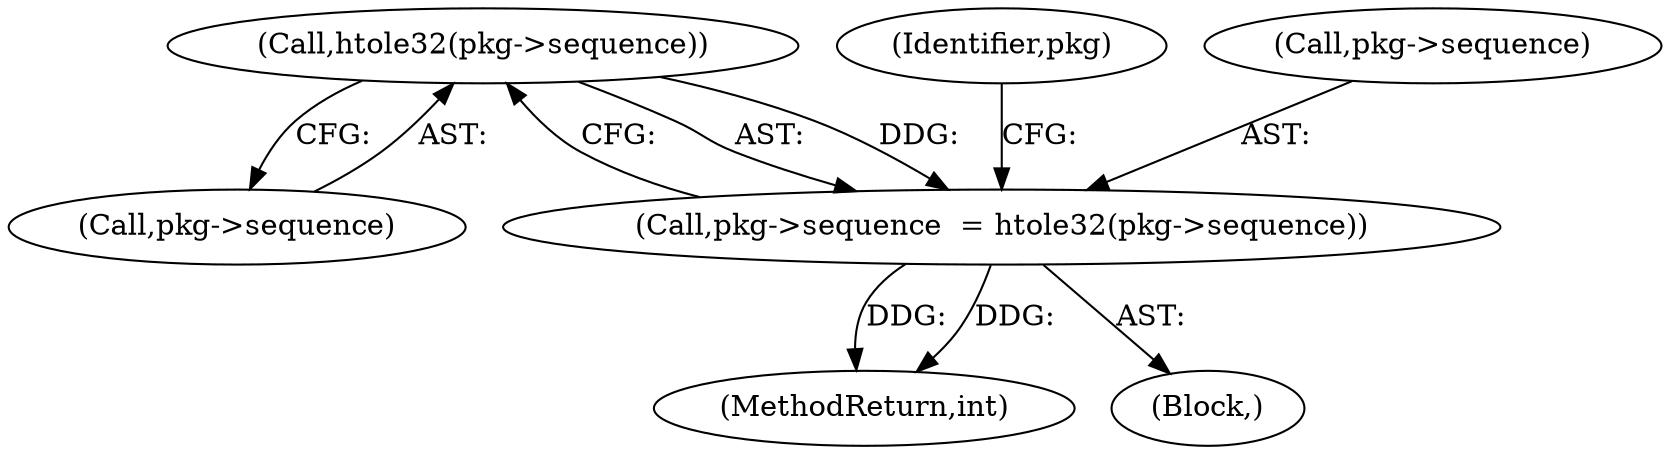 digraph "0_viabtc_exchange_server_4a7c27bfe98f409623d4d857894d017ff0672cc9#diff-515c81af848352583bff286d6224875f_1@pointer" {
"1000214" [label="(Call,htole32(pkg->sequence))"];
"1000210" [label="(Call,pkg->sequence  = htole32(pkg->sequence))"];
"1000265" [label="(MethodReturn,int)"];
"1000220" [label="(Identifier,pkg)"];
"1000104" [label="(Block,)"];
"1000211" [label="(Call,pkg->sequence)"];
"1000215" [label="(Call,pkg->sequence)"];
"1000214" [label="(Call,htole32(pkg->sequence))"];
"1000210" [label="(Call,pkg->sequence  = htole32(pkg->sequence))"];
"1000214" -> "1000210"  [label="AST: "];
"1000214" -> "1000215"  [label="CFG: "];
"1000215" -> "1000214"  [label="AST: "];
"1000210" -> "1000214"  [label="CFG: "];
"1000214" -> "1000210"  [label="DDG: "];
"1000210" -> "1000104"  [label="AST: "];
"1000211" -> "1000210"  [label="AST: "];
"1000220" -> "1000210"  [label="CFG: "];
"1000210" -> "1000265"  [label="DDG: "];
"1000210" -> "1000265"  [label="DDG: "];
}

